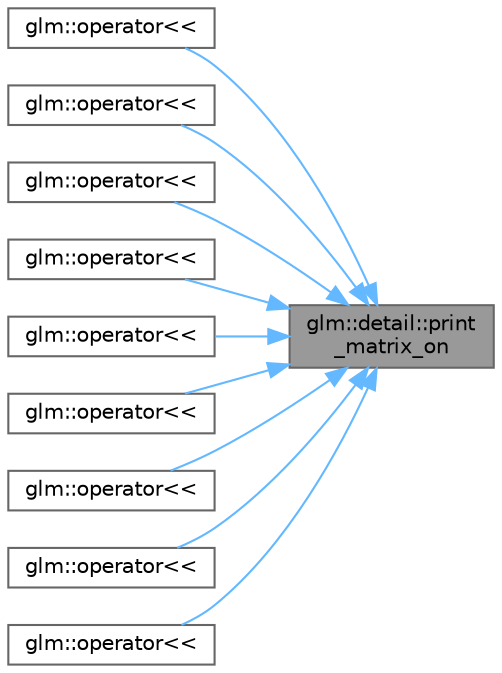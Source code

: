 digraph "glm::detail::print_matrix_on"
{
 // LATEX_PDF_SIZE
  bgcolor="transparent";
  edge [fontname=Helvetica,fontsize=10,labelfontname=Helvetica,labelfontsize=10];
  node [fontname=Helvetica,fontsize=10,shape=box,height=0.2,width=0.4];
  rankdir="RL";
  Node1 [id="Node000001",label="glm::detail::print\l_matrix_on",height=0.2,width=0.4,color="gray40", fillcolor="grey60", style="filled", fontcolor="black",tooltip=" "];
  Node1 -> Node2 [id="edge10_Node000001_Node000002",dir="back",color="steelblue1",style="solid",tooltip=" "];
  Node2 [id="Node000002",label="glm::operator\<\<",height=0.2,width=0.4,color="grey40", fillcolor="white", style="filled",URL="$group__gtx__io.html#ga354984da3802a6fa7d47ae0662c97482",tooltip=" "];
  Node1 -> Node3 [id="edge11_Node000001_Node000003",dir="back",color="steelblue1",style="solid",tooltip=" "];
  Node3 [id="Node000003",label="glm::operator\<\<",height=0.2,width=0.4,color="grey40", fillcolor="white", style="filled",URL="$group__gtx__io.html#ga5831e1dafe0bd4a432a0738e00503145",tooltip=" "];
  Node1 -> Node4 [id="edge12_Node000001_Node000004",dir="back",color="steelblue1",style="solid",tooltip=" "];
  Node4 [id="Node000004",label="glm::operator\<\<",height=0.2,width=0.4,color="grey40", fillcolor="white", style="filled",URL="$group__gtx__io.html#gabe012e88526b4a19adaf54ce8c672cf6",tooltip=" "];
  Node1 -> Node5 [id="edge13_Node000001_Node000005",dir="back",color="steelblue1",style="solid",tooltip=" "];
  Node5 [id="Node000005",label="glm::operator\<\<",height=0.2,width=0.4,color="grey40", fillcolor="white", style="filled",URL="$group__gtx__io.html#ga84fba07d4cc4091ada0d7c155d0645a1",tooltip=" "];
  Node1 -> Node6 [id="edge14_Node000001_Node000006",dir="back",color="steelblue1",style="solid",tooltip=" "];
  Node6 [id="Node000006",label="glm::operator\<\<",height=0.2,width=0.4,color="grey40", fillcolor="white", style="filled",URL="$group__gtx__io.html#ga24f20a42378444d761f5fec0f12d337c",tooltip=" "];
  Node1 -> Node7 [id="edge15_Node000001_Node000007",dir="back",color="steelblue1",style="solid",tooltip=" "];
  Node7 [id="Node000007",label="glm::operator\<\<",height=0.2,width=0.4,color="grey40", fillcolor="white", style="filled",URL="$group__gtx__io.html#ga1838a598f413de8212009a206bfb53df",tooltip=" "];
  Node1 -> Node8 [id="edge16_Node000001_Node000008",dir="back",color="steelblue1",style="solid",tooltip=" "];
  Node8 [id="Node000008",label="glm::operator\<\<",height=0.2,width=0.4,color="grey40", fillcolor="white", style="filled",URL="$group__gtx__io.html#gab78ed0585006908fe284f2fdd802d4e8",tooltip=" "];
  Node1 -> Node9 [id="edge17_Node000001_Node000009",dir="back",color="steelblue1",style="solid",tooltip=" "];
  Node9 [id="Node000009",label="glm::operator\<\<",height=0.2,width=0.4,color="grey40", fillcolor="white", style="filled",URL="$group__gtx__io.html#ga985eec16a1cae3ac09f55f8354e15232",tooltip=" "];
  Node1 -> Node10 [id="edge18_Node000001_Node000010",dir="back",color="steelblue1",style="solid",tooltip=" "];
  Node10 [id="Node000010",label="glm::operator\<\<",height=0.2,width=0.4,color="grey40", fillcolor="white", style="filled",URL="$group__gtx__io.html#gaaacbc05dc7eabbed3dcbc5ed9d69781d",tooltip=" "];
}
